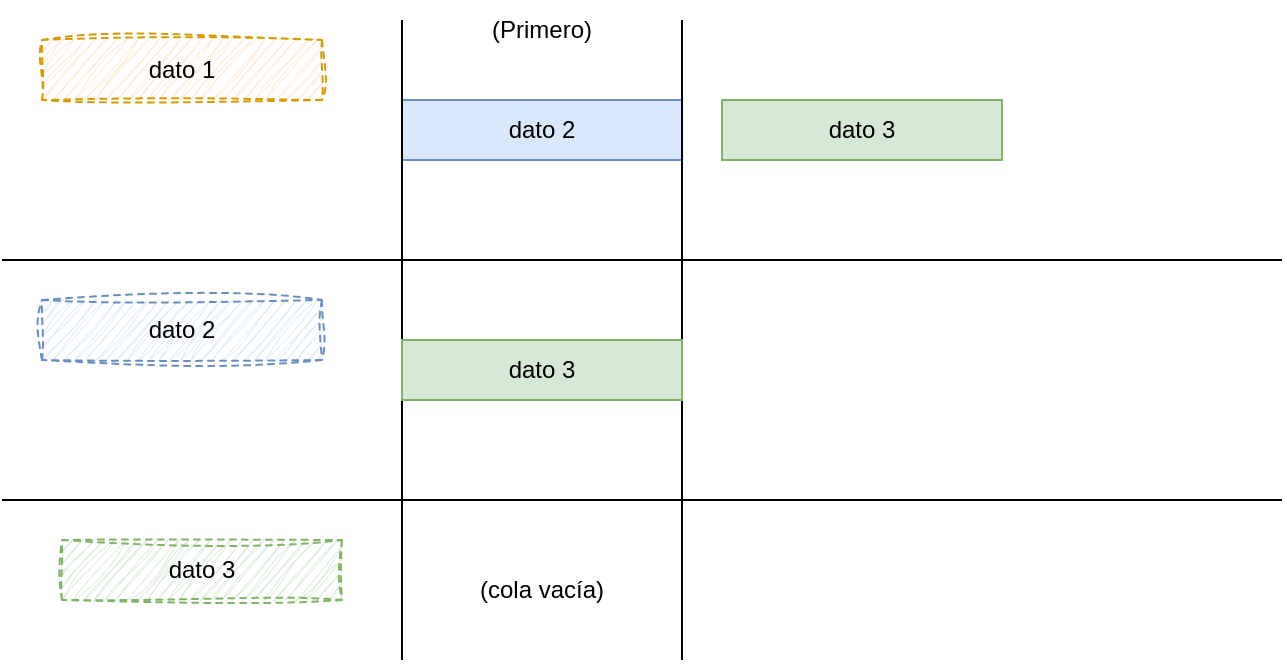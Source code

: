 <mxfile version="24.7.16">
  <diagram name="Page-1" id="UoyIot3PldLbkfe9Mu72">
    <mxGraphModel dx="1687" dy="927" grid="1" gridSize="10" guides="1" tooltips="1" connect="1" arrows="1" fold="1" page="1" pageScale="1" pageWidth="850" pageHeight="1100" math="0" shadow="0">
      <root>
        <mxCell id="0" />
        <mxCell id="1" parent="0" />
        <mxCell id="Yy2xcEP5WIJigC7jEEHn-2" value="" style="endArrow=none;html=1;rounded=0;" parent="1" edge="1">
          <mxGeometry width="50" height="50" relative="1" as="geometry">
            <mxPoint x="640" y="160" as="sourcePoint" />
            <mxPoint y="160" as="targetPoint" />
          </mxGeometry>
        </mxCell>
        <mxCell id="Yy2xcEP5WIJigC7jEEHn-3" value="dato 1" style="rounded=0;whiteSpace=wrap;html=1;fillColor=#ffe6cc;strokeColor=#d79b00;sketch=1;curveFitting=1;jiggle=2;dashed=1;" parent="1" vertex="1">
          <mxGeometry x="20" y="50" width="140" height="30" as="geometry" />
        </mxCell>
        <mxCell id="Yy2xcEP5WIJigC7jEEHn-7" value="" style="endArrow=none;html=1;rounded=0;" parent="1" edge="1">
          <mxGeometry width="50" height="50" relative="1" as="geometry">
            <mxPoint x="640" y="280" as="sourcePoint" />
            <mxPoint y="280" as="targetPoint" />
          </mxGeometry>
        </mxCell>
        <mxCell id="Yy2xcEP5WIJigC7jEEHn-8" value="dato 3" style="rounded=0;whiteSpace=wrap;html=1;fillColor=#d5e8d4;strokeColor=#82b366;" parent="1" vertex="1">
          <mxGeometry x="360" y="80" width="140" height="30" as="geometry" />
        </mxCell>
        <mxCell id="Yy2xcEP5WIJigC7jEEHn-9" value="dato 2" style="rounded=0;whiteSpace=wrap;html=1;fillColor=#dae8fc;strokeColor=#6c8ebf;" parent="1" vertex="1">
          <mxGeometry x="200" y="80" width="140" height="30" as="geometry" />
        </mxCell>
        <mxCell id="e8DDkQvus1mRRvgvSPEC-1" value="(Primero)" style="text;html=1;align=center;verticalAlign=middle;whiteSpace=wrap;rounded=0;" parent="1" vertex="1">
          <mxGeometry x="240" y="30" width="60" height="30" as="geometry" />
        </mxCell>
        <mxCell id="e8DDkQvus1mRRvgvSPEC-3" value="" style="endArrow=none;html=1;rounded=0;" parent="1" edge="1">
          <mxGeometry width="50" height="50" relative="1" as="geometry">
            <mxPoint x="200" y="40" as="sourcePoint" />
            <mxPoint x="200" y="360" as="targetPoint" />
          </mxGeometry>
        </mxCell>
        <mxCell id="e8DDkQvus1mRRvgvSPEC-4" value="" style="endArrow=none;html=1;rounded=0;" parent="1" edge="1">
          <mxGeometry width="50" height="50" relative="1" as="geometry">
            <mxPoint x="340" y="40" as="sourcePoint" />
            <mxPoint x="340" y="360" as="targetPoint" />
          </mxGeometry>
        </mxCell>
        <mxCell id="e8DDkQvus1mRRvgvSPEC-5" value="dato 3" style="rounded=0;whiteSpace=wrap;html=1;fillColor=#d5e8d4;strokeColor=#82b366;" parent="1" vertex="1">
          <mxGeometry x="200" y="200" width="140" height="30" as="geometry" />
        </mxCell>
        <mxCell id="e8DDkQvus1mRRvgvSPEC-6" value="dato 2" style="rounded=0;whiteSpace=wrap;html=1;fillColor=#dae8fc;strokeColor=#6c8ebf;sketch=1;curveFitting=1;jiggle=2;dashed=1;" parent="1" vertex="1">
          <mxGeometry x="20" y="180" width="140" height="30" as="geometry" />
        </mxCell>
        <mxCell id="e8DDkQvus1mRRvgvSPEC-8" value="dato 3" style="rounded=0;whiteSpace=wrap;html=1;fillColor=#d5e8d4;strokeColor=#82b366;sketch=1;curveFitting=1;jiggle=2;dashed=1;" parent="1" vertex="1">
          <mxGeometry x="30" y="300" width="140" height="30" as="geometry" />
        </mxCell>
        <mxCell id="2Tkvl2a_7opxE6L-e_t9-1" value="(cola vacía)" style="text;html=1;align=center;verticalAlign=middle;whiteSpace=wrap;rounded=0;" vertex="1" parent="1">
          <mxGeometry x="230" y="310" width="80" height="30" as="geometry" />
        </mxCell>
      </root>
    </mxGraphModel>
  </diagram>
</mxfile>
